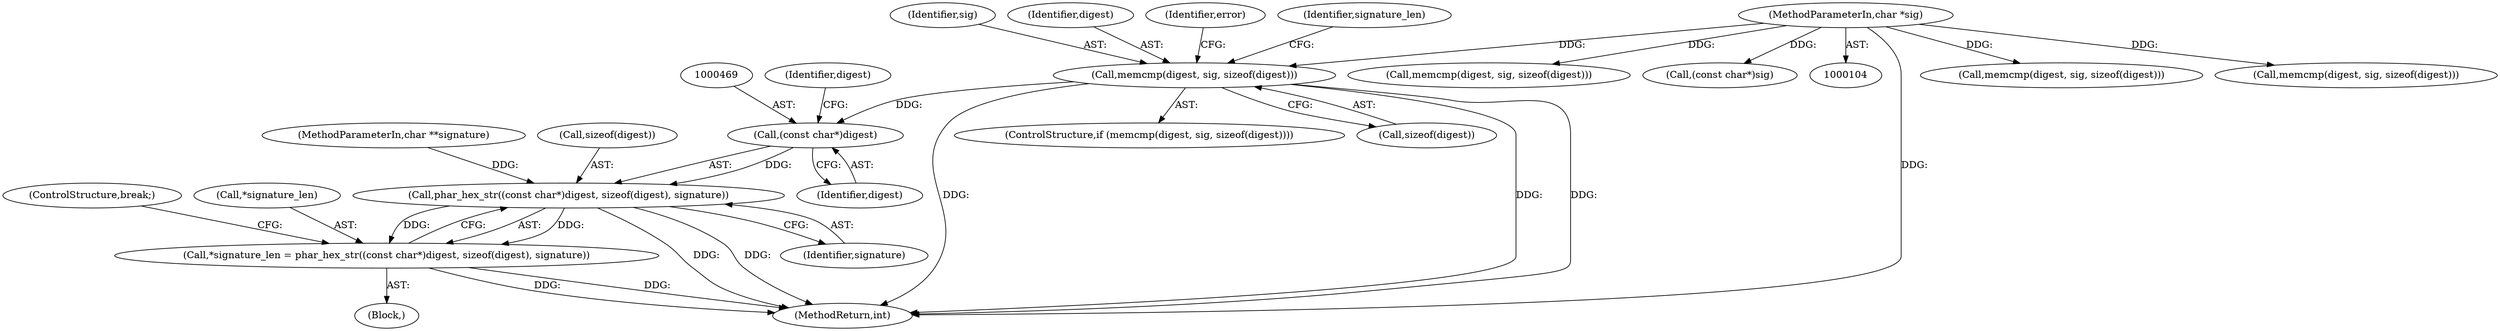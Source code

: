 digraph "0_php-src_0bfb970f43acd1e81d11be1154805f86655f15d5?w=1@API" {
"1000449" [label="(Call,memcmp(digest, sig, sizeof(digest)))"];
"1000108" [label="(MethodParameterIn,char *sig)"];
"1000468" [label="(Call,(const char*)digest)"];
"1000467" [label="(Call,phar_hex_str((const char*)digest, sizeof(digest), signature))"];
"1000464" [label="(Call,*signature_len = phar_hex_str((const char*)digest, sizeof(digest), signature))"];
"1000467" [label="(Call,phar_hex_str((const char*)digest, sizeof(digest), signature))"];
"1000464" [label="(Call,*signature_len = phar_hex_str((const char*)digest, sizeof(digest), signature))"];
"1000473" [label="(Identifier,signature)"];
"1000371" [label="(Block,)"];
"1000448" [label="(ControlStructure,if (memcmp(digest, sig, sizeof(digest))))"];
"1000111" [label="(MethodParameterIn,char **signature)"];
"1000466" [label="(Identifier,signature_len)"];
"1000471" [label="(Call,sizeof(digest))"];
"1000474" [label="(ControlStructure,break;)"];
"1000468" [label="(Call,(const char*)digest)"];
"1000465" [label="(Call,*signature_len)"];
"1000449" [label="(Call,memcmp(digest, sig, sizeof(digest)))"];
"1000108" [label="(MethodParameterIn,char *sig)"];
"1000452" [label="(Call,sizeof(digest))"];
"1000554" [label="(Call,memcmp(digest, sig, sizeof(digest)))"];
"1000472" [label="(Identifier,digest)"];
"1000344" [label="(Call,memcmp(digest, sig, sizeof(digest)))"];
"1000659" [label="(Call,memcmp(digest, sig, sizeof(digest)))"];
"1000470" [label="(Identifier,digest)"];
"1000451" [label="(Identifier,sig)"];
"1000450" [label="(Identifier,digest)"];
"1000259" [label="(Call,(const char*)sig)"];
"1000697" [label="(MethodReturn,int)"];
"1000456" [label="(Identifier,error)"];
"1000449" -> "1000448"  [label="AST: "];
"1000449" -> "1000452"  [label="CFG: "];
"1000450" -> "1000449"  [label="AST: "];
"1000451" -> "1000449"  [label="AST: "];
"1000452" -> "1000449"  [label="AST: "];
"1000456" -> "1000449"  [label="CFG: "];
"1000466" -> "1000449"  [label="CFG: "];
"1000449" -> "1000697"  [label="DDG: "];
"1000449" -> "1000697"  [label="DDG: "];
"1000449" -> "1000697"  [label="DDG: "];
"1000108" -> "1000449"  [label="DDG: "];
"1000449" -> "1000468"  [label="DDG: "];
"1000108" -> "1000104"  [label="AST: "];
"1000108" -> "1000697"  [label="DDG: "];
"1000108" -> "1000259"  [label="DDG: "];
"1000108" -> "1000344"  [label="DDG: "];
"1000108" -> "1000554"  [label="DDG: "];
"1000108" -> "1000659"  [label="DDG: "];
"1000468" -> "1000467"  [label="AST: "];
"1000468" -> "1000470"  [label="CFG: "];
"1000469" -> "1000468"  [label="AST: "];
"1000470" -> "1000468"  [label="AST: "];
"1000472" -> "1000468"  [label="CFG: "];
"1000468" -> "1000467"  [label="DDG: "];
"1000467" -> "1000464"  [label="AST: "];
"1000467" -> "1000473"  [label="CFG: "];
"1000471" -> "1000467"  [label="AST: "];
"1000473" -> "1000467"  [label="AST: "];
"1000464" -> "1000467"  [label="CFG: "];
"1000467" -> "1000697"  [label="DDG: "];
"1000467" -> "1000697"  [label="DDG: "];
"1000467" -> "1000464"  [label="DDG: "];
"1000467" -> "1000464"  [label="DDG: "];
"1000111" -> "1000467"  [label="DDG: "];
"1000464" -> "1000371"  [label="AST: "];
"1000465" -> "1000464"  [label="AST: "];
"1000474" -> "1000464"  [label="CFG: "];
"1000464" -> "1000697"  [label="DDG: "];
"1000464" -> "1000697"  [label="DDG: "];
}

